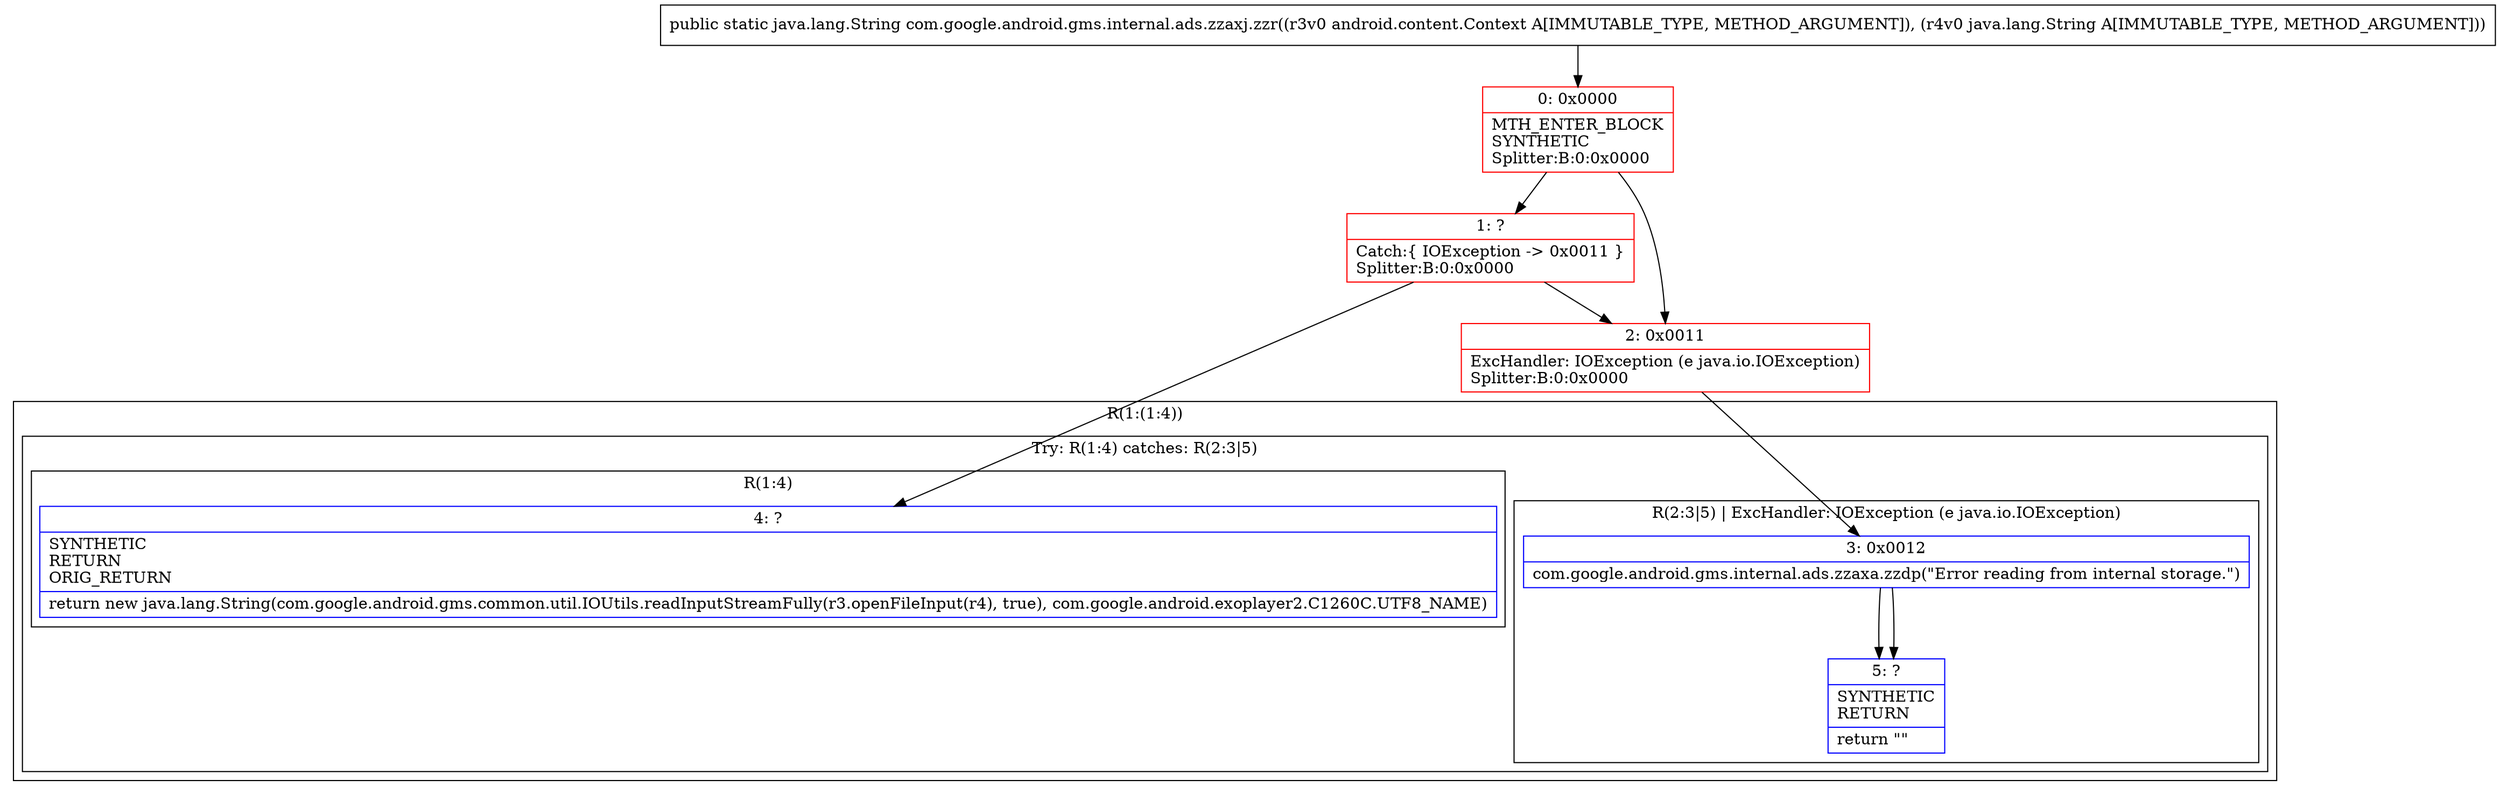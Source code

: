 digraph "CFG forcom.google.android.gms.internal.ads.zzaxj.zzr(Landroid\/content\/Context;Ljava\/lang\/String;)Ljava\/lang\/String;" {
subgraph cluster_Region_194674728 {
label = "R(1:(1:4))";
node [shape=record,color=blue];
subgraph cluster_TryCatchRegion_1505907380 {
label = "Try: R(1:4) catches: R(2:3|5)";
node [shape=record,color=blue];
subgraph cluster_Region_1222489388 {
label = "R(1:4)";
node [shape=record,color=blue];
Node_4 [shape=record,label="{4\:\ ?|SYNTHETIC\lRETURN\lORIG_RETURN\l|return new java.lang.String(com.google.android.gms.common.util.IOUtils.readInputStreamFully(r3.openFileInput(r4), true), com.google.android.exoplayer2.C1260C.UTF8_NAME)\l}"];
}
subgraph cluster_Region_613968980 {
label = "R(2:3|5) | ExcHandler: IOException (e java.io.IOException)\l";
node [shape=record,color=blue];
Node_3 [shape=record,label="{3\:\ 0x0012|com.google.android.gms.internal.ads.zzaxa.zzdp(\"Error reading from internal storage.\")\l}"];
Node_5 [shape=record,label="{5\:\ ?|SYNTHETIC\lRETURN\l|return \"\"\l}"];
}
}
}
subgraph cluster_Region_613968980 {
label = "R(2:3|5) | ExcHandler: IOException (e java.io.IOException)\l";
node [shape=record,color=blue];
Node_3 [shape=record,label="{3\:\ 0x0012|com.google.android.gms.internal.ads.zzaxa.zzdp(\"Error reading from internal storage.\")\l}"];
Node_5 [shape=record,label="{5\:\ ?|SYNTHETIC\lRETURN\l|return \"\"\l}"];
}
Node_0 [shape=record,color=red,label="{0\:\ 0x0000|MTH_ENTER_BLOCK\lSYNTHETIC\lSplitter:B:0:0x0000\l}"];
Node_1 [shape=record,color=red,label="{1\:\ ?|Catch:\{ IOException \-\> 0x0011 \}\lSplitter:B:0:0x0000\l}"];
Node_2 [shape=record,color=red,label="{2\:\ 0x0011|ExcHandler: IOException (e java.io.IOException)\lSplitter:B:0:0x0000\l}"];
MethodNode[shape=record,label="{public static java.lang.String com.google.android.gms.internal.ads.zzaxj.zzr((r3v0 android.content.Context A[IMMUTABLE_TYPE, METHOD_ARGUMENT]), (r4v0 java.lang.String A[IMMUTABLE_TYPE, METHOD_ARGUMENT])) }"];
MethodNode -> Node_0;
Node_3 -> Node_5;
Node_3 -> Node_5;
Node_0 -> Node_1;
Node_0 -> Node_2;
Node_1 -> Node_2;
Node_1 -> Node_4;
Node_2 -> Node_3;
}

